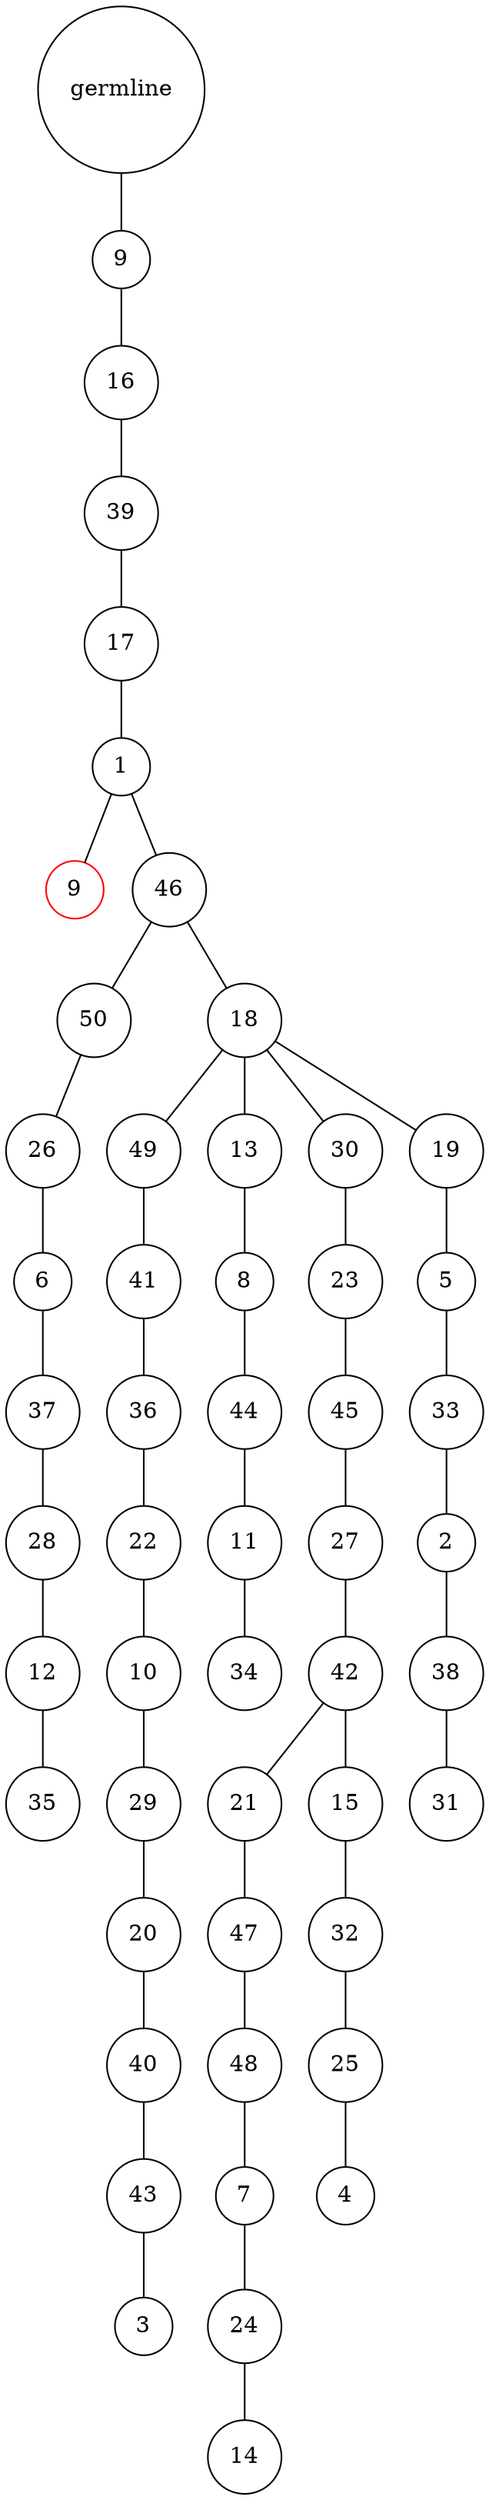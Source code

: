 graph {
	rankdir=UD;
	splines=line;
	node [shape=circle]
	"0x7f1ceb9336d0" [label="germline"];
	"0x7f1ceb933700" [label="9"];
	"0x7f1ceb9336d0" -- "0x7f1ceb933700" ;
	"0x7f1ceb933730" [label="16"];
	"0x7f1ceb933700" -- "0x7f1ceb933730" ;
	"0x7f1ceb933760" [label="39"];
	"0x7f1ceb933730" -- "0x7f1ceb933760" ;
	"0x7f1ceb933790" [label="17"];
	"0x7f1ceb933760" -- "0x7f1ceb933790" ;
	"0x7f1ceb9337c0" [label="1"];
	"0x7f1ceb933790" -- "0x7f1ceb9337c0" ;
	"0x7f1ceb9337f0" [label="9",color="red"];
	"0x7f1ceb9337c0" -- "0x7f1ceb9337f0" ;
	"0x7f1ceb933820" [label="46"];
	"0x7f1ceb9337c0" -- "0x7f1ceb933820" ;
	"0x7f1ceb933850" [label="50"];
	"0x7f1ceb933820" -- "0x7f1ceb933850" ;
	"0x7f1ceb933880" [label="26"];
	"0x7f1ceb933850" -- "0x7f1ceb933880" ;
	"0x7f1ceb9338b0" [label="6"];
	"0x7f1ceb933880" -- "0x7f1ceb9338b0" ;
	"0x7f1ceb9338e0" [label="37"];
	"0x7f1ceb9338b0" -- "0x7f1ceb9338e0" ;
	"0x7f1ceb933910" [label="28"];
	"0x7f1ceb9338e0" -- "0x7f1ceb933910" ;
	"0x7f1ceb933940" [label="12"];
	"0x7f1ceb933910" -- "0x7f1ceb933940" ;
	"0x7f1ceb933970" [label="35"];
	"0x7f1ceb933940" -- "0x7f1ceb933970" ;
	"0x7f1ceb9339a0" [label="18"];
	"0x7f1ceb933820" -- "0x7f1ceb9339a0" ;
	"0x7f1ceb9339d0" [label="49"];
	"0x7f1ceb9339a0" -- "0x7f1ceb9339d0" ;
	"0x7f1ceb933a00" [label="41"];
	"0x7f1ceb9339d0" -- "0x7f1ceb933a00" ;
	"0x7f1ceb933a30" [label="36"];
	"0x7f1ceb933a00" -- "0x7f1ceb933a30" ;
	"0x7f1ceb933a60" [label="22"];
	"0x7f1ceb933a30" -- "0x7f1ceb933a60" ;
	"0x7f1ceb933a90" [label="10"];
	"0x7f1ceb933a60" -- "0x7f1ceb933a90" ;
	"0x7f1ceb933ac0" [label="29"];
	"0x7f1ceb933a90" -- "0x7f1ceb933ac0" ;
	"0x7f1ceb933af0" [label="20"];
	"0x7f1ceb933ac0" -- "0x7f1ceb933af0" ;
	"0x7f1ceb933b20" [label="40"];
	"0x7f1ceb933af0" -- "0x7f1ceb933b20" ;
	"0x7f1ceb933b50" [label="43"];
	"0x7f1ceb933b20" -- "0x7f1ceb933b50" ;
	"0x7f1ceb933b80" [label="3"];
	"0x7f1ceb933b50" -- "0x7f1ceb933b80" ;
	"0x7f1ceb933bb0" [label="13"];
	"0x7f1ceb9339a0" -- "0x7f1ceb933bb0" ;
	"0x7f1ceb933be0" [label="8"];
	"0x7f1ceb933bb0" -- "0x7f1ceb933be0" ;
	"0x7f1ceb933c10" [label="44"];
	"0x7f1ceb933be0" -- "0x7f1ceb933c10" ;
	"0x7f1ceb933c40" [label="11"];
	"0x7f1ceb933c10" -- "0x7f1ceb933c40" ;
	"0x7f1ceb933c70" [label="34"];
	"0x7f1ceb933c40" -- "0x7f1ceb933c70" ;
	"0x7f1ceb933ca0" [label="30"];
	"0x7f1ceb9339a0" -- "0x7f1ceb933ca0" ;
	"0x7f1ceb933cd0" [label="23"];
	"0x7f1ceb933ca0" -- "0x7f1ceb933cd0" ;
	"0x7f1ceb933d00" [label="45"];
	"0x7f1ceb933cd0" -- "0x7f1ceb933d00" ;
	"0x7f1ceb933d30" [label="27"];
	"0x7f1ceb933d00" -- "0x7f1ceb933d30" ;
	"0x7f1ceb933d60" [label="42"];
	"0x7f1ceb933d30" -- "0x7f1ceb933d60" ;
	"0x7f1ceb933d90" [label="21"];
	"0x7f1ceb933d60" -- "0x7f1ceb933d90" ;
	"0x7f1ceb933dc0" [label="47"];
	"0x7f1ceb933d90" -- "0x7f1ceb933dc0" ;
	"0x7f1ceb933df0" [label="48"];
	"0x7f1ceb933dc0" -- "0x7f1ceb933df0" ;
	"0x7f1ceb933e20" [label="7"];
	"0x7f1ceb933df0" -- "0x7f1ceb933e20" ;
	"0x7f1ceb933e50" [label="24"];
	"0x7f1ceb933e20" -- "0x7f1ceb933e50" ;
	"0x7f1ceb933e80" [label="14"];
	"0x7f1ceb933e50" -- "0x7f1ceb933e80" ;
	"0x7f1ceb933eb0" [label="15"];
	"0x7f1ceb933d60" -- "0x7f1ceb933eb0" ;
	"0x7f1ceb933ee0" [label="32"];
	"0x7f1ceb933eb0" -- "0x7f1ceb933ee0" ;
	"0x7f1ceb933f10" [label="25"];
	"0x7f1ceb933ee0" -- "0x7f1ceb933f10" ;
	"0x7f1ceb933f40" [label="4"];
	"0x7f1ceb933f10" -- "0x7f1ceb933f40" ;
	"0x7f1ceb933f70" [label="19"];
	"0x7f1ceb9339a0" -- "0x7f1ceb933f70" ;
	"0x7f1ceb933fa0" [label="5"];
	"0x7f1ceb933f70" -- "0x7f1ceb933fa0" ;
	"0x7f1ceb933fd0" [label="33"];
	"0x7f1ceb933fa0" -- "0x7f1ceb933fd0" ;
	"0x7f1ceb93a040" [label="2"];
	"0x7f1ceb933fd0" -- "0x7f1ceb93a040" ;
	"0x7f1ceb93a070" [label="38"];
	"0x7f1ceb93a040" -- "0x7f1ceb93a070" ;
	"0x7f1ceb93a0a0" [label="31"];
	"0x7f1ceb93a070" -- "0x7f1ceb93a0a0" ;
}
